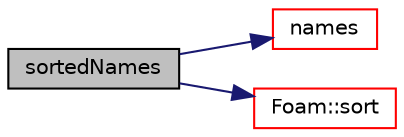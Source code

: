 digraph "sortedNames"
{
  bgcolor="transparent";
  edge [fontname="Helvetica",fontsize="10",labelfontname="Helvetica",labelfontsize="10"];
  node [fontname="Helvetica",fontsize="10",shape=record];
  rankdir="LR";
  Node1 [label="sortedNames",height=0.2,width=0.4,color="black", fillcolor="grey75", style="filled", fontcolor="black"];
  Node1 -> Node2 [color="midnightblue",fontsize="10",style="solid",fontname="Helvetica"];
  Node2 [label="names",height=0.2,width=0.4,color="red",URL="$a01180.html#a627bcef4e891104ff8192574b673920b",tooltip="Return the list of names of the IOobjects. "];
  Node1 -> Node3 [color="midnightblue",fontsize="10",style="solid",fontname="Helvetica"];
  Node3 [label="Foam::sort",height=0.2,width=0.4,color="red",URL="$a10733.html#a8040176c5570405aa954090217c37fbe"];
}
